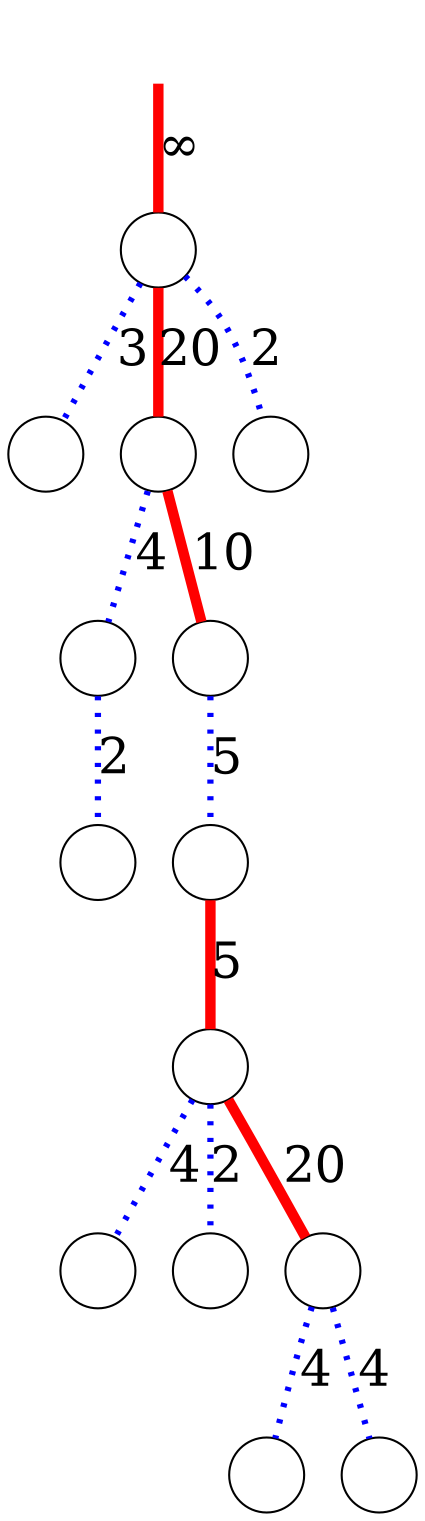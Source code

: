 digraph
{
	node [shape=circle, label=""];
	edge [dir=both, arrowtail=none, arrowhead=none, penwidth=3, fontsize=24];

	r -> n00 [label="&infin;", color=red, penwidth=5];
	n00 -> n10 [label=3, color=blue, style=dotted];
	n00 -> n11 [label=20, color=red, penwidth=5];
	n00 -> n12 [label=2, color=blue, style=dotted];
	n11 -> n20 [label=4, color=blue, style=dotted];
	n11 -> n21 [label=10, color=red, penwidth=5];
	n20 -> n30 [label=2, color=blue, style=dotted];
	n21 -> n31 [label=5, color=blue, style=dotted];
	n31 -> n40 [label=5, color=red, penwidth=5];
	n40 -> n50 [label=4, color=blue, style=dotted];
	n40 -> n51 [label=2, color=blue, style=dotted];
	n40 -> n52 [label=20, color=red, penwidth=5];
	n52 -> n60 [label=4, color=blue, style=dotted];
	n52 -> n61 [label=4, color=blue, style=dotted];

	r [style=invisible];
}
